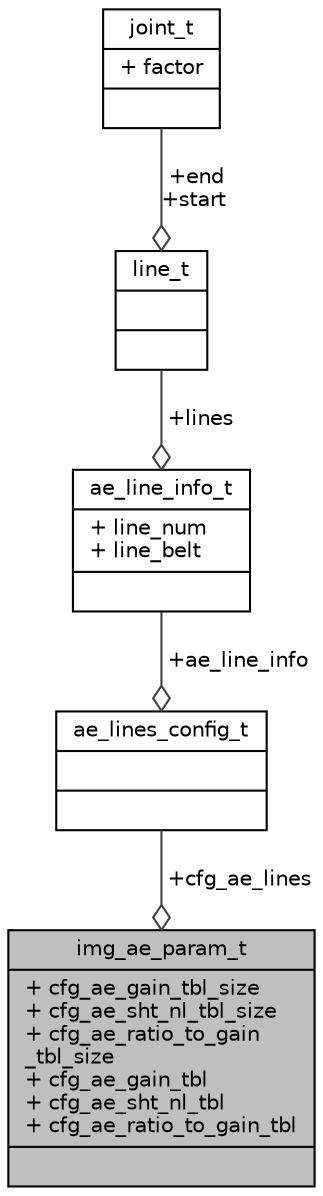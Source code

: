 digraph "img_ae_param_t"
{
 // INTERACTIVE_SVG=YES
 // LATEX_PDF_SIZE
  bgcolor="transparent";
  edge [fontname="Helvetica",fontsize="10",labelfontname="Helvetica",labelfontsize="10"];
  node [fontname="Helvetica",fontsize="10",shape=record];
  Node1 [label="{img_ae_param_t\n|+ cfg_ae_gain_tbl_size\l+ cfg_ae_sht_nl_tbl_size\l+ cfg_ae_ratio_to_gain\l_tbl_size\l+ cfg_ae_gain_tbl\l+ cfg_ae_sht_nl_tbl\l+ cfg_ae_ratio_to_gain_tbl\l|}",height=0.2,width=0.4,color="black", fillcolor="grey75", style="filled", fontcolor="black",tooltip=" "];
  Node2 -> Node1 [color="grey25",fontsize="10",style="solid",label=" +cfg_ae_lines" ,arrowhead="odiamond",fontname="Helvetica"];
  Node2 [label="{ae_lines_config_t\n||}",height=0.2,width=0.4,color="black",URL="$df/d66/structae__lines__config__t.html",tooltip="Description of AE LINE configuration."];
  Node3 -> Node2 [color="grey25",fontsize="10",style="solid",label=" +ae_line_info" ,arrowhead="odiamond",fontname="Helvetica"];
  Node3 [label="{ae_line_info_t\n|+ line_num\l+ line_belt\l|}",height=0.2,width=0.4,color="black",URL="$d5/d66/structae__line__info__t.html",tooltip="Description of AE LINE configuration for one exposure frame."];
  Node4 -> Node3 [color="grey25",fontsize="10",style="solid",label=" +lines" ,arrowhead="odiamond",fontname="Helvetica"];
  Node4 [label="{line_t\n||}",height=0.2,width=0.4,color="black",URL="$dd/d43/structline__t.html",tooltip="Description of an AE LINE."];
  Node5 -> Node4 [color="grey25",fontsize="10",style="solid",label=" +end\n+start" ,arrowhead="odiamond",fontname="Helvetica"];
  Node5 [label="{joint_t\n|+ factor\l|}",height=0.2,width=0.4,color="black",URL="$d4/dcd/structjoint__t.html",tooltip="Description of an joint on AE LINE."];
}
